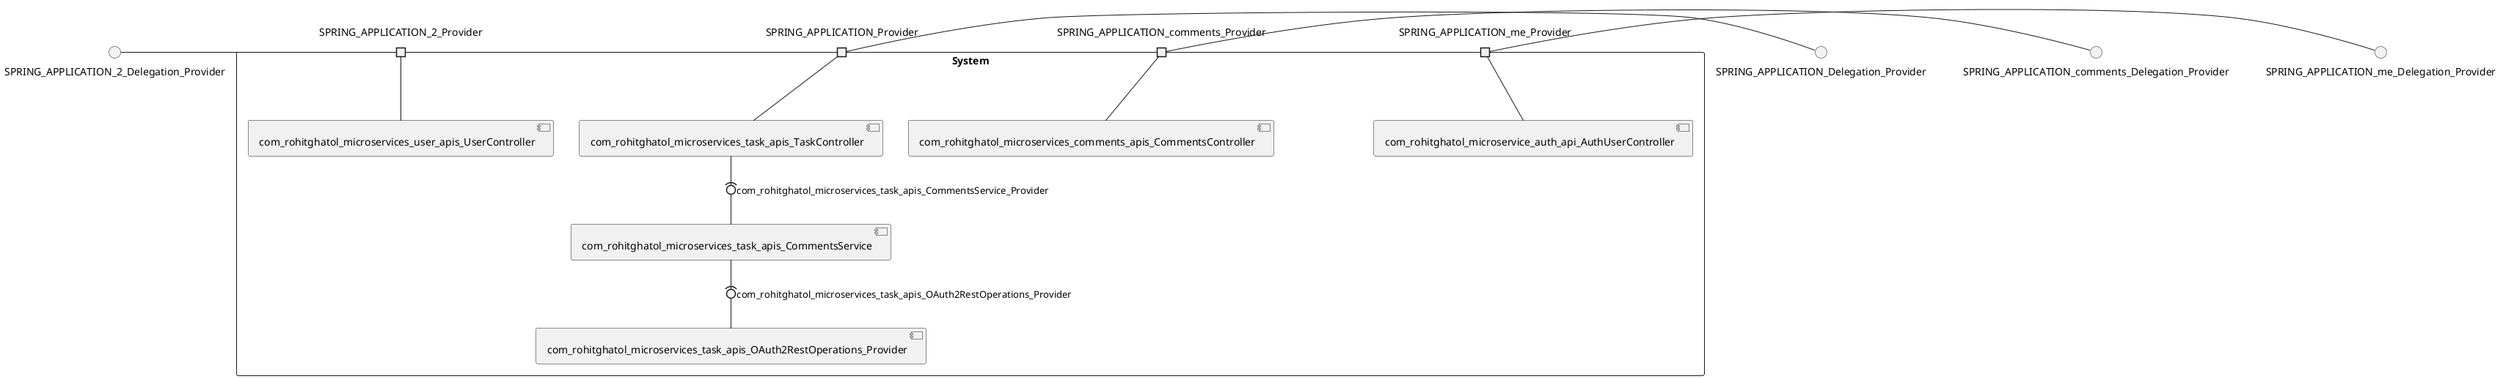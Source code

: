 @startuml
skinparam fixCircleLabelOverlapping true
skinparam componentStyle uml2
() SPRING_APPLICATION_2_Delegation_Provider
() SPRING_APPLICATION_Delegation_Provider
() SPRING_APPLICATION_comments_Delegation_Provider
() SPRING_APPLICATION_me_Delegation_Provider
rectangle System {
[com_rohitghatol_microservice_auth_api_AuthUserController] [[rohitghatol-spring-boot-microservices.repository#_l4XvUNteEe6mYriRO8U90Q]]
[com_rohitghatol_microservices_comments_apis_CommentsController] [[rohitghatol-spring-boot-microservices.repository#_l4XvUNteEe6mYriRO8U90Q]]
[com_rohitghatol_microservices_task_apis_CommentsService] [[rohitghatol-spring-boot-microservices.repository#_l4XvUNteEe6mYriRO8U90Q]]
[com_rohitghatol_microservices_task_apis_OAuth2RestOperations_Provider] [[rohitghatol-spring-boot-microservices.repository#_l4XvUNteEe6mYriRO8U90Q]]
[com_rohitghatol_microservices_task_apis_TaskController] [[rohitghatol-spring-boot-microservices.repository#_l4XvUNteEe6mYriRO8U90Q]]
[com_rohitghatol_microservices_user_apis_UserController] [[rohitghatol-spring-boot-microservices.repository#_l4XvUNteEe6mYriRO8U90Q]]
port SPRING_APPLICATION_2_Provider
SPRING_APPLICATION_2_Delegation_Provider - SPRING_APPLICATION_2_Provider
SPRING_APPLICATION_2_Provider - [com_rohitghatol_microservices_user_apis_UserController]
port SPRING_APPLICATION_Provider
SPRING_APPLICATION_Delegation_Provider - SPRING_APPLICATION_Provider
SPRING_APPLICATION_Provider - [com_rohitghatol_microservices_task_apis_TaskController]
port SPRING_APPLICATION_comments_Provider
SPRING_APPLICATION_comments_Delegation_Provider - SPRING_APPLICATION_comments_Provider
SPRING_APPLICATION_comments_Provider - [com_rohitghatol_microservices_comments_apis_CommentsController]
port SPRING_APPLICATION_me_Provider
SPRING_APPLICATION_me_Delegation_Provider - SPRING_APPLICATION_me_Provider
SPRING_APPLICATION_me_Provider - [com_rohitghatol_microservice_auth_api_AuthUserController]
[com_rohitghatol_microservices_task_apis_TaskController] -(0- [com_rohitghatol_microservices_task_apis_CommentsService] : com_rohitghatol_microservices_task_apis_CommentsService_Provider
[com_rohitghatol_microservices_task_apis_CommentsService] -(0- [com_rohitghatol_microservices_task_apis_OAuth2RestOperations_Provider] : com_rohitghatol_microservices_task_apis_OAuth2RestOperations_Provider
}

@enduml
